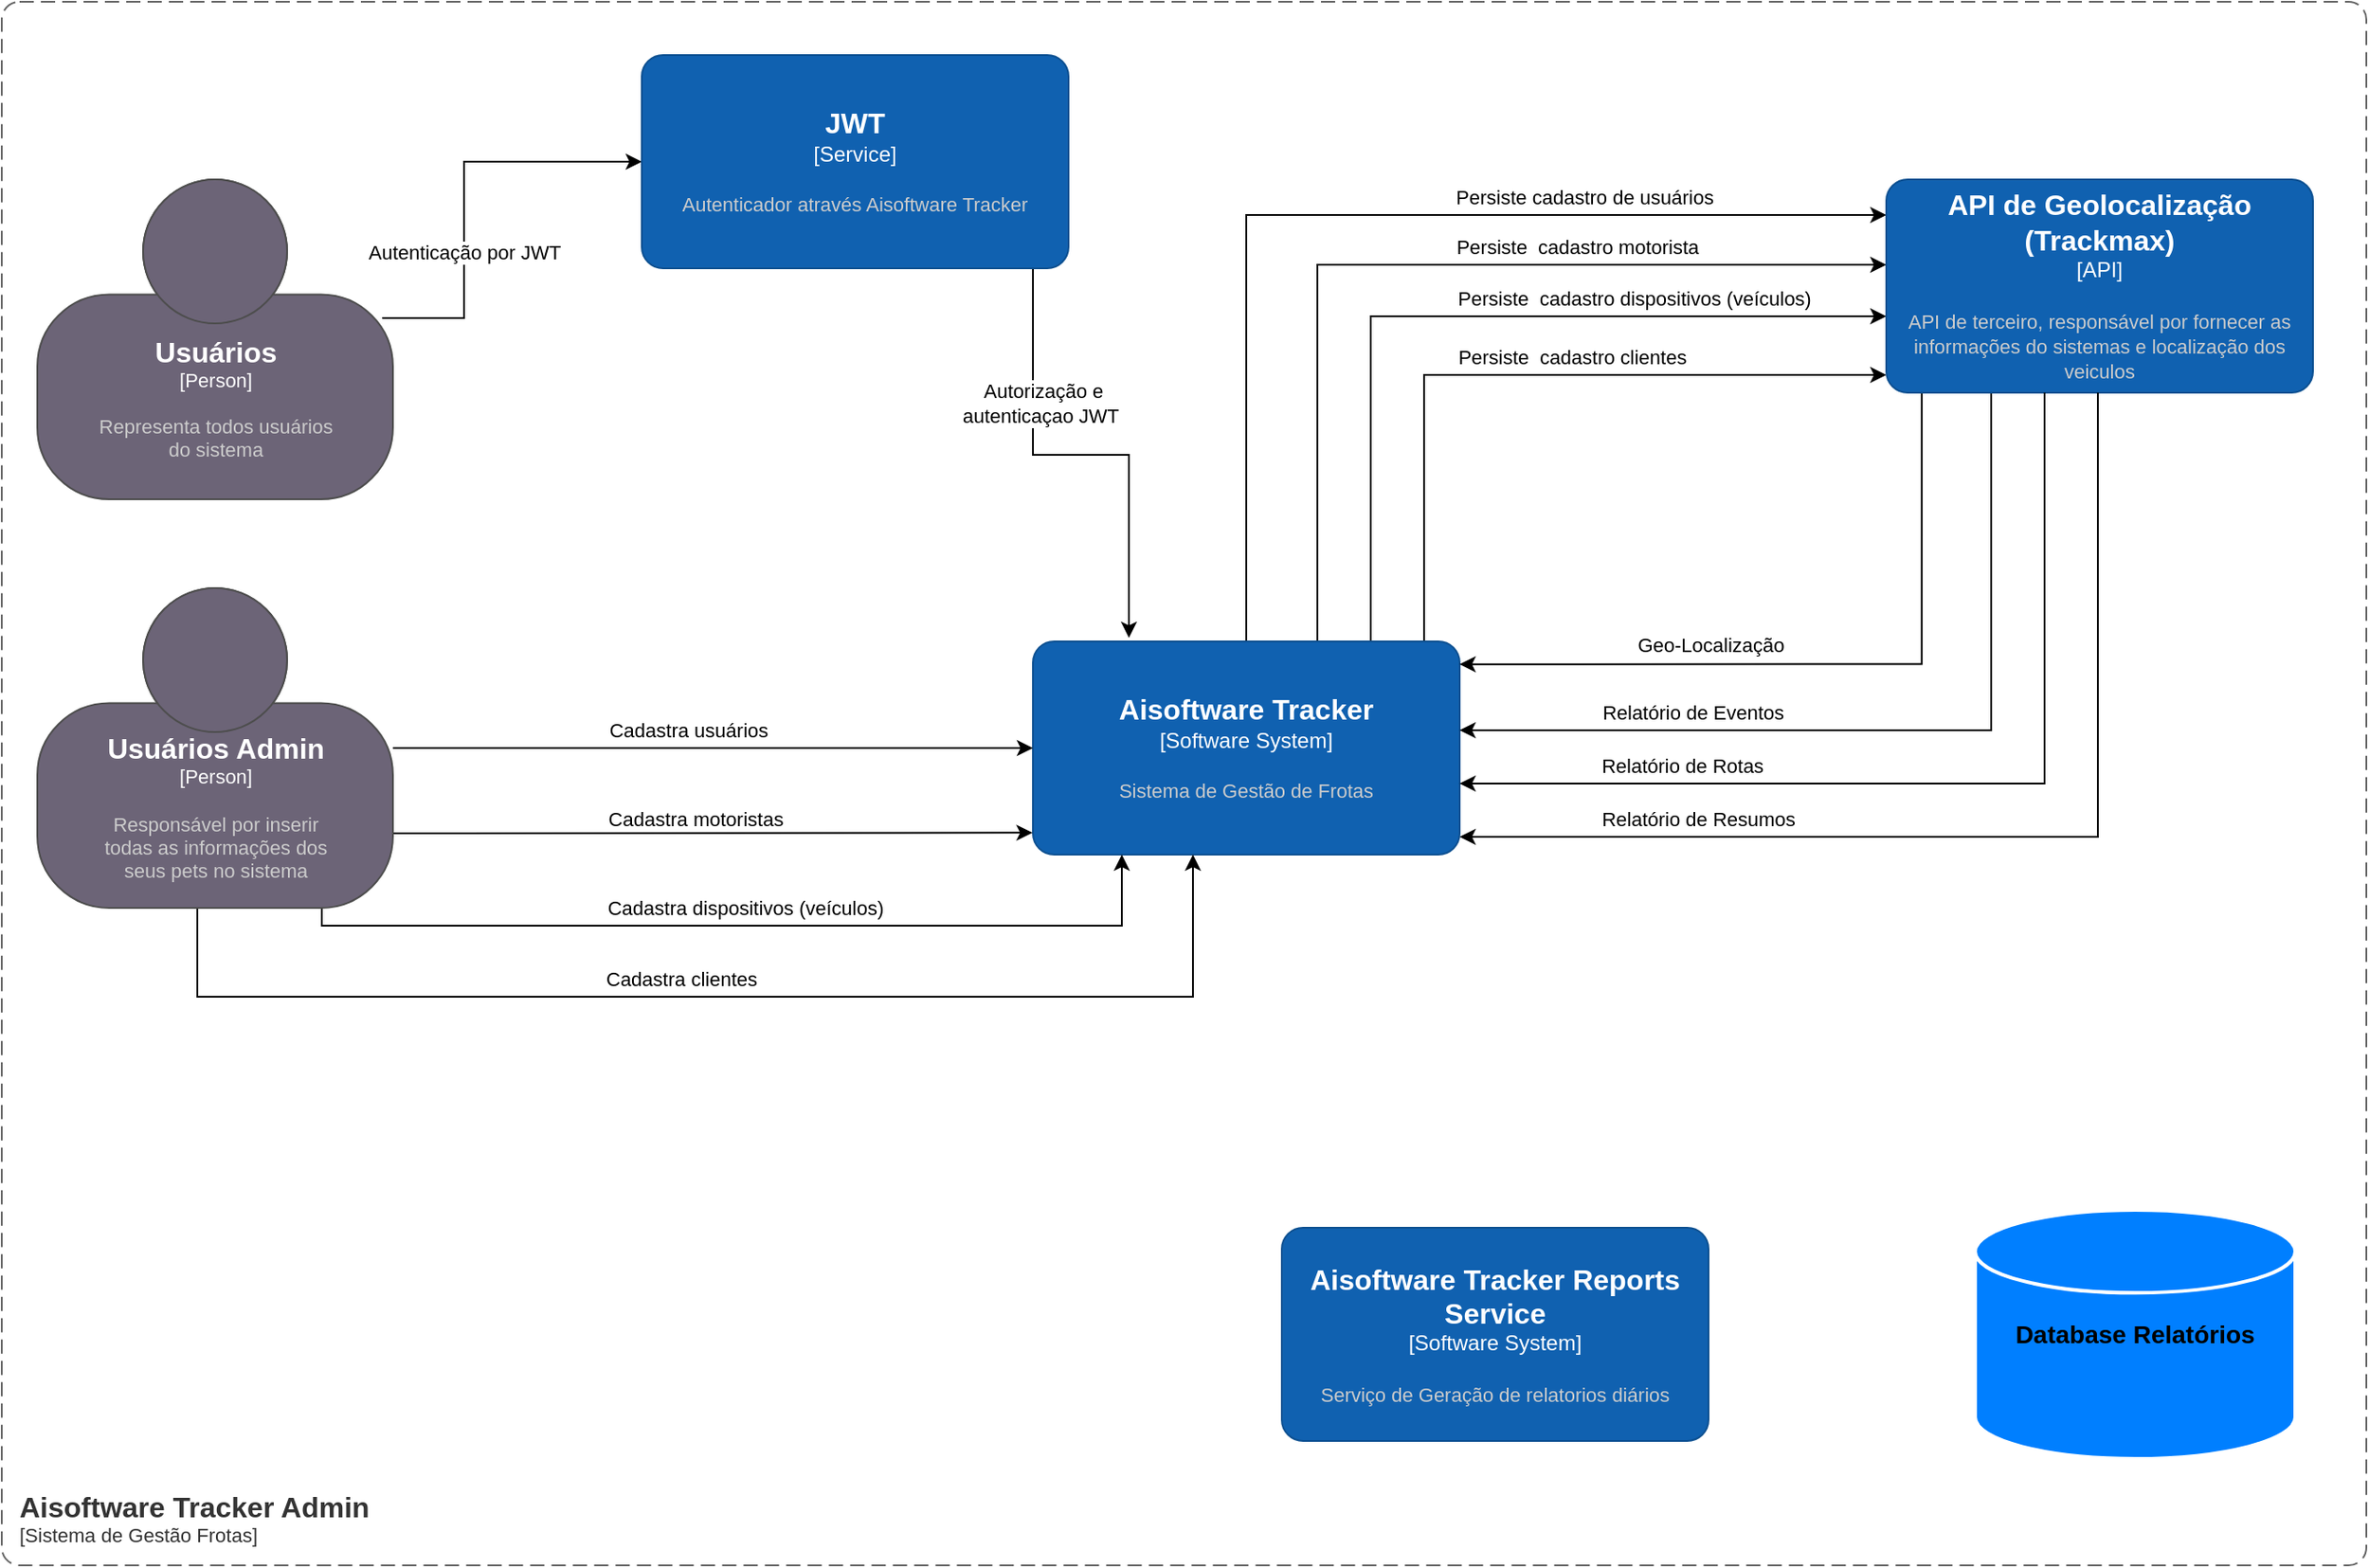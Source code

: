 <mxfile version="20.2.3" type="device"><diagram id="1LQYR9zd2X4RSZXD0-Lx" name="Página-1"><mxGraphModel dx="1713" dy="1563" grid="1" gridSize="10" guides="1" tooltips="1" connect="1" arrows="1" fold="1" page="1" pageScale="1" pageWidth="827" pageHeight="1169" math="0" shadow="0"><root><mxCell id="0"/><mxCell id="1" parent="0"/><mxCell id="cpB02MQpp9wjzwV3FRDV-1" style="edgeStyle=orthogonalEdgeStyle;rounded=0;orthogonalLoop=1;jettySize=auto;html=1;" edge="1" parent="1" source="cpB02MQpp9wjzwV3FRDV-9" target="cpB02MQpp9wjzwV3FRDV-30"><mxGeometry relative="1" as="geometry"><Array as="points"><mxPoint x="120" y="40"/></Array></mxGeometry></mxCell><mxCell id="cpB02MQpp9wjzwV3FRDV-2" value="Persiste cadastro de usuários" style="edgeLabel;html=1;align=center;verticalAlign=middle;resizable=0;points=[];" vertex="1" connectable="0" parent="cpB02MQpp9wjzwV3FRDV-1"><mxGeometry x="0.3" y="-2" relative="1" as="geometry"><mxPoint x="40" y="-12" as="offset"/></mxGeometry></mxCell><mxCell id="cpB02MQpp9wjzwV3FRDV-3" style="edgeStyle=orthogonalEdgeStyle;rounded=0;orthogonalLoop=1;jettySize=auto;html=1;entryX=0;entryY=0.5;entryDx=0;entryDy=0;entryPerimeter=0;" edge="1" parent="1"><mxGeometry relative="1" as="geometry"><Array as="points"><mxPoint x="160" y="68"/></Array><mxPoint x="160" y="280" as="sourcePoint"/><mxPoint x="480" y="68.0" as="targetPoint"/></mxGeometry></mxCell><mxCell id="cpB02MQpp9wjzwV3FRDV-4" value="Persiste&amp;nbsp; cadastro motorista" style="edgeLabel;html=1;align=center;verticalAlign=middle;resizable=0;points=[];" vertex="1" connectable="0" parent="cpB02MQpp9wjzwV3FRDV-3"><mxGeometry x="0.335" relative="1" as="geometry"><mxPoint x="3" y="-10" as="offset"/></mxGeometry></mxCell><mxCell id="cpB02MQpp9wjzwV3FRDV-5" style="edgeStyle=orthogonalEdgeStyle;rounded=0;orthogonalLoop=1;jettySize=auto;html=1;" edge="1" parent="1"><mxGeometry relative="1" as="geometry"><Array as="points"><mxPoint x="220" y="130"/></Array><mxPoint x="220" y="280" as="sourcePoint"/><mxPoint x="480" y="130" as="targetPoint"/></mxGeometry></mxCell><mxCell id="cpB02MQpp9wjzwV3FRDV-6" value="Persiste&amp;nbsp; cadastro clientes" style="edgeLabel;html=1;align=center;verticalAlign=middle;resizable=0;points=[];" vertex="1" connectable="0" parent="cpB02MQpp9wjzwV3FRDV-5"><mxGeometry x="0.081" y="3" relative="1" as="geometry"><mxPoint x="11" y="-7" as="offset"/></mxGeometry></mxCell><mxCell id="cpB02MQpp9wjzwV3FRDV-7" style="edgeStyle=orthogonalEdgeStyle;rounded=0;orthogonalLoop=1;jettySize=auto;html=1;entryX=0;entryY=0.75;entryDx=0;entryDy=0;entryPerimeter=0;" edge="1" parent="1"><mxGeometry relative="1" as="geometry"><mxPoint x="190" y="280" as="sourcePoint"/><mxPoint x="480" y="97" as="targetPoint"/><Array as="points"><mxPoint x="190" y="267"/><mxPoint x="190" y="97"/></Array></mxGeometry></mxCell><mxCell id="cpB02MQpp9wjzwV3FRDV-8" value="Persiste&amp;nbsp; cadastro dispositivos (veículos)" style="edgeLabel;html=1;align=center;verticalAlign=middle;resizable=0;points=[];" vertex="1" connectable="0" parent="cpB02MQpp9wjzwV3FRDV-7"><mxGeometry x="0.315" y="4" relative="1" as="geometry"><mxPoint x="20" y="-6" as="offset"/></mxGeometry></mxCell><object placeholders="1" c4Name="Aisoftware Tracker" c4Type="Software System" c4Description="Sistema de Gestão de Frotas " label="&lt;font style=&quot;font-size: 16px&quot;&gt;&lt;b&gt;%c4Name%&lt;/b&gt;&lt;/font&gt;&lt;div&gt;[%c4Type%]&lt;/div&gt;&lt;br&gt;&lt;div&gt;&lt;font style=&quot;font-size: 11px&quot;&gt;&lt;font color=&quot;#cccccc&quot;&gt;%c4Description%&lt;/font&gt;&lt;/div&gt;" id="cpB02MQpp9wjzwV3FRDV-9"><mxCell style="rounded=1;whiteSpace=wrap;html=1;labelBackgroundColor=none;fillColor=#1061B0;fontColor=#ffffff;align=center;arcSize=10;strokeColor=#0D5091;metaEdit=1;resizable=0;points=[[0.25,0,0],[0.5,0,0],[0.75,0,0],[1,0.25,0],[1,0.5,0],[1,0.75,0],[0.75,1,0],[0.5,1,0],[0.25,1,0],[0,0.75,0],[0,0.5,0],[0,0.25,0]];" vertex="1" parent="1"><mxGeometry y="280" width="240" height="120" as="geometry"/></mxCell></object><mxCell id="cpB02MQpp9wjzwV3FRDV-10" style="shape=connector;rounded=0;orthogonalLoop=1;jettySize=auto;html=1;labelBackgroundColor=default;fontFamily=Helvetica;fontSize=11;fontColor=default;endArrow=classic;strokeColor=default;exitX=0.97;exitY=0.433;exitDx=0;exitDy=0;exitPerimeter=0;entryX=0;entryY=0.5;entryDx=0;entryDy=0;entryPerimeter=0;" edge="1" parent="1" source="cpB02MQpp9wjzwV3FRDV-25" target="cpB02MQpp9wjzwV3FRDV-24"><mxGeometry relative="1" as="geometry"><mxPoint x="-440" y="30" as="sourcePoint"/><mxPoint x="-240" y="-10" as="targetPoint"/><Array as="points"><mxPoint x="-320" y="98"/><mxPoint x="-320" y="10"/><mxPoint x="-260" y="10"/></Array></mxGeometry></mxCell><mxCell id="cpB02MQpp9wjzwV3FRDV-11" value="Autenticação por JWT" style="edgeLabel;html=1;align=center;verticalAlign=middle;resizable=0;points=[];fontSize=11;fontFamily=Helvetica;fontColor=default;" vertex="1" connectable="0" parent="cpB02MQpp9wjzwV3FRDV-10"><mxGeometry x="0.117" y="6" relative="1" as="geometry"><mxPoint x="6" y="47" as="offset"/></mxGeometry></mxCell><mxCell id="cpB02MQpp9wjzwV3FRDV-12" style="edgeStyle=orthogonalEdgeStyle;shape=connector;curved=1;rounded=0;orthogonalLoop=1;jettySize=auto;html=1;entryX=0;entryY=0.5;entryDx=0;entryDy=0;entryPerimeter=0;labelBackgroundColor=default;fontFamily=Helvetica;fontSize=11;fontColor=default;endArrow=classic;strokeColor=default;" edge="1" parent="1" source="cpB02MQpp9wjzwV3FRDV-20" target="cpB02MQpp9wjzwV3FRDV-9"><mxGeometry relative="1" as="geometry"/></mxCell><mxCell id="cpB02MQpp9wjzwV3FRDV-13" value="Cadastra usuários" style="edgeLabel;html=1;align=center;verticalAlign=middle;resizable=0;points=[];fontSize=11;fontFamily=Helvetica;fontColor=default;" vertex="1" connectable="0" parent="cpB02MQpp9wjzwV3FRDV-12"><mxGeometry x="-0.298" y="6" relative="1" as="geometry"><mxPoint x="39" y="-4" as="offset"/></mxGeometry></mxCell><mxCell id="cpB02MQpp9wjzwV3FRDV-14" style="edgeStyle=orthogonalEdgeStyle;shape=connector;curved=1;rounded=0;orthogonalLoop=1;jettySize=auto;html=1;entryX=-0.001;entryY=0.897;entryDx=0;entryDy=0;entryPerimeter=0;labelBackgroundColor=default;fontFamily=Helvetica;fontSize=11;fontColor=default;endArrow=classic;strokeColor=default;" edge="1" parent="1" target="cpB02MQpp9wjzwV3FRDV-9"><mxGeometry relative="1" as="geometry"><mxPoint x="-360" y="388.0" as="sourcePoint"/></mxGeometry></mxCell><mxCell id="cpB02MQpp9wjzwV3FRDV-15" value="Cadastra motoristas" style="edgeLabel;html=1;align=center;verticalAlign=middle;resizable=0;points=[];fontSize=11;fontFamily=Helvetica;fontColor=default;" vertex="1" connectable="0" parent="cpB02MQpp9wjzwV3FRDV-14"><mxGeometry x="0.083" y="2" relative="1" as="geometry"><mxPoint x="-25" y="-6" as="offset"/></mxGeometry></mxCell><mxCell id="cpB02MQpp9wjzwV3FRDV-16" style="edgeStyle=orthogonalEdgeStyle;rounded=0;orthogonalLoop=1;jettySize=auto;html=1;" edge="1" parent="1" source="cpB02MQpp9wjzwV3FRDV-20"><mxGeometry relative="1" as="geometry"><Array as="points"><mxPoint x="-400" y="440"/><mxPoint x="50" y="440"/></Array><mxPoint x="50" y="400" as="targetPoint"/></mxGeometry></mxCell><mxCell id="cpB02MQpp9wjzwV3FRDV-17" value="Cadastra dispositivos (veículos)" style="edgeLabel;html=1;align=center;verticalAlign=middle;resizable=0;points=[];" vertex="1" connectable="0" parent="cpB02MQpp9wjzwV3FRDV-16"><mxGeometry x="-0.152" relative="1" as="geometry"><mxPoint x="36" y="-10" as="offset"/></mxGeometry></mxCell><mxCell id="cpB02MQpp9wjzwV3FRDV-18" style="edgeStyle=orthogonalEdgeStyle;rounded=0;orthogonalLoop=1;jettySize=auto;html=1;" edge="1" parent="1" source="cpB02MQpp9wjzwV3FRDV-20"><mxGeometry relative="1" as="geometry"><mxPoint x="90" y="400" as="targetPoint"/><Array as="points"><mxPoint x="-470" y="480"/><mxPoint x="90" y="480"/></Array></mxGeometry></mxCell><mxCell id="cpB02MQpp9wjzwV3FRDV-19" value="Cadastra clientes" style="edgeLabel;html=1;align=center;verticalAlign=middle;resizable=0;points=[];" vertex="1" connectable="0" parent="cpB02MQpp9wjzwV3FRDV-18"><mxGeometry x="-0.408" y="1" relative="1" as="geometry"><mxPoint x="118" y="-9" as="offset"/></mxGeometry></mxCell><object placeholders="1" c4Name="Usuários Admin" c4Type="Person" c4Description="Responsável por inserir &#10;todas as informações dos &#10;seus pets no sistema" label="&lt;font style=&quot;font-size: 16px&quot;&gt;&lt;b&gt;%c4Name%&lt;/b&gt;&lt;/font&gt;&lt;div&gt;[%c4Type%]&lt;/div&gt;&lt;br&gt;&lt;div&gt;&lt;font style=&quot;font-size: 11px&quot;&gt;&lt;font color=&quot;#cccccc&quot;&gt;%c4Description%&lt;/font&gt;&lt;/div&gt;" id="cpB02MQpp9wjzwV3FRDV-20"><mxCell style="html=1;fontSize=11;dashed=0;whitespace=wrap;fillColor=#6C6477;strokeColor=#4D4D4D;fontColor=#ffffff;shape=mxgraph.c4.person2;align=center;metaEdit=1;points=[[0.5,0,0],[1,0.5,0],[1,0.75,0],[0.75,1,0],[0.5,1,0],[0.25,1,0],[0,0.75,0],[0,0.5,0]];resizable=0;" vertex="1" parent="1"><mxGeometry x="-560" y="250" width="200" height="180" as="geometry"/></mxCell></object><object placeholders="1" c4Name="Aisoftware Tracker Admin" c4Type="SystemScopeBoundary" c4Application="Sistema de Gestão Frotas" label="&lt;font style=&quot;font-size: 16px&quot;&gt;&lt;b&gt;&lt;div style=&quot;text-align: left&quot;&gt;%c4Name%&lt;/div&gt;&lt;/b&gt;&lt;/font&gt;&lt;div style=&quot;text-align: left&quot;&gt;[%c4Application%]&lt;/div&gt;" id="cpB02MQpp9wjzwV3FRDV-21"><mxCell style="rounded=1;fontSize=11;whiteSpace=wrap;html=1;dashed=1;arcSize=20;fillColor=none;strokeColor=#666666;fontColor=#333333;labelBackgroundColor=none;align=left;verticalAlign=bottom;labelBorderColor=none;spacingTop=0;spacing=10;dashPattern=8 4;metaEdit=1;rotatable=0;perimeter=rectanglePerimeter;noLabel=0;labelPadding=0;allowArrows=0;connectable=0;expand=0;recursiveResize=0;editable=1;pointerEvents=0;absoluteArcSize=1;points=[[0.25,0,0],[0.5,0,0],[0.75,0,0],[1,0.25,0],[1,0.5,0],[1,0.75,0],[0.75,1,0],[0.5,1,0],[0.25,1,0],[0,0.75,0],[0,0.5,0],[0,0.25,0]];" vertex="1" parent="1"><mxGeometry x="-580" y="-80" width="1330" height="880" as="geometry"/></mxCell></object><mxCell id="cpB02MQpp9wjzwV3FRDV-22" style="edgeStyle=orthogonalEdgeStyle;rounded=0;orthogonalLoop=1;jettySize=auto;html=1;entryX=0.225;entryY=-0.017;entryDx=0;entryDy=0;entryPerimeter=0;" edge="1" parent="1" source="cpB02MQpp9wjzwV3FRDV-24" target="cpB02MQpp9wjzwV3FRDV-9"><mxGeometry relative="1" as="geometry"><Array as="points"><mxPoint y="175"/><mxPoint x="54" y="175"/></Array></mxGeometry></mxCell><mxCell id="cpB02MQpp9wjzwV3FRDV-23" value="&amp;nbsp;Autorização e &lt;br&gt;autenticaçao JWT&lt;br&gt;" style="edgeLabel;html=1;align=center;verticalAlign=middle;resizable=0;points=[];" vertex="1" connectable="0" parent="cpB02MQpp9wjzwV3FRDV-22"><mxGeometry x="-0.42" y="4" relative="1" as="geometry"><mxPoint as="offset"/></mxGeometry></mxCell><object placeholders="1" c4Name="JWT" c4Type="Service" c4Description="Autenticador através Aisoftware Tracker" label="&lt;font style=&quot;font-size: 16px&quot;&gt;&lt;b&gt;%c4Name%&lt;/b&gt;&lt;/font&gt;&lt;div&gt;[%c4Type%]&lt;/div&gt;&lt;br&gt;&lt;div&gt;&lt;font style=&quot;font-size: 11px&quot;&gt;&lt;font color=&quot;#cccccc&quot;&gt;%c4Description%&lt;/font&gt;&lt;/div&gt;" id="cpB02MQpp9wjzwV3FRDV-24"><mxCell style="rounded=1;whiteSpace=wrap;html=1;labelBackgroundColor=none;fillColor=#1061B0;fontColor=#ffffff;align=center;arcSize=10;strokeColor=#0D5091;metaEdit=1;resizable=0;points=[[0.25,0,0],[0.5,0,0],[0.75,0,0],[1,0.25,0],[1,0.5,0],[1,0.75,0],[0.75,1,0],[0.5,1,0],[0.25,1,0],[0,0.75,0],[0,0.5,0],[0,0.25,0]];" vertex="1" parent="1"><mxGeometry x="-220" y="-50" width="240" height="120" as="geometry"/></mxCell></object><object placeholders="1" c4Name="Usuários" c4Type="Person" c4Description="Representa todos usuários &#10;do sistema" label="&lt;font style=&quot;font-size: 16px&quot;&gt;&lt;b&gt;%c4Name%&lt;/b&gt;&lt;/font&gt;&lt;div&gt;[%c4Type%]&lt;/div&gt;&lt;br&gt;&lt;div&gt;&lt;font style=&quot;font-size: 11px&quot;&gt;&lt;font color=&quot;#cccccc&quot;&gt;%c4Description%&lt;/font&gt;&lt;/div&gt;" id="cpB02MQpp9wjzwV3FRDV-25"><mxCell style="html=1;fontSize=11;dashed=0;whitespace=wrap;fillColor=#6C6477;strokeColor=#4D4D4D;fontColor=#ffffff;shape=mxgraph.c4.person2;align=center;metaEdit=1;points=[[0.5,0,0],[1,0.5,0],[1,0.75,0],[0.75,1,0],[0.5,1,0],[0.25,1,0],[0,0.75,0],[0,0.5,0]];resizable=0;" vertex="1" parent="1"><mxGeometry x="-560" y="20" width="200" height="180" as="geometry"/></mxCell></object><mxCell id="cpB02MQpp9wjzwV3FRDV-26" style="edgeStyle=orthogonalEdgeStyle;rounded=0;orthogonalLoop=1;jettySize=auto;html=1;entryX=1;entryY=0.107;entryDx=0;entryDy=0;entryPerimeter=0;fontSize=18;exitX=0.083;exitY=0.999;exitDx=0;exitDy=0;exitPerimeter=0;" edge="1" parent="1" source="cpB02MQpp9wjzwV3FRDV-30" target="cpB02MQpp9wjzwV3FRDV-9"><mxGeometry relative="1" as="geometry"><Array as="points"><mxPoint x="500" y="293"/></Array></mxGeometry></mxCell><mxCell id="cpB02MQpp9wjzwV3FRDV-27" value="&lt;font style=&quot;font-size: 11px;&quot;&gt;Geo-Localização&lt;/font&gt;" style="edgeLabel;html=1;align=center;verticalAlign=middle;resizable=0;points=[];fontSize=18;" vertex="1" connectable="0" parent="cpB02MQpp9wjzwV3FRDV-26"><mxGeometry x="0.423" y="1" relative="1" as="geometry"><mxPoint x="21" y="-14" as="offset"/></mxGeometry></mxCell><mxCell id="cpB02MQpp9wjzwV3FRDV-28" style="edgeStyle=orthogonalEdgeStyle;rounded=0;orthogonalLoop=1;jettySize=auto;html=1;fontSize=18;" edge="1" parent="1"><mxGeometry relative="1" as="geometry"><mxPoint x="240" y="330" as="targetPoint"/><mxPoint x="539" y="140" as="sourcePoint"/><Array as="points"><mxPoint x="539" y="330"/></Array></mxGeometry></mxCell><mxCell id="cpB02MQpp9wjzwV3FRDV-29" value="Relatório de Eventos" style="edgeLabel;html=1;align=center;verticalAlign=middle;resizable=0;points=[];fontSize=11;" vertex="1" connectable="0" parent="cpB02MQpp9wjzwV3FRDV-28"><mxGeometry x="0.597" y="-2" relative="1" as="geometry"><mxPoint x="32" y="-8" as="offset"/></mxGeometry></mxCell><object placeholders="1" c4Name="API de Geolocalização (Trackmax)" c4Type="API" c4Description="API de terceiro, responsável por fornecer as informações do sistemas e localização dos veiculos" label="&lt;font style=&quot;font-size: 16px&quot;&gt;&lt;b&gt;%c4Name%&lt;/b&gt;&lt;/font&gt;&lt;div&gt;[%c4Type%]&lt;/div&gt;&lt;br&gt;&lt;div&gt;&lt;font style=&quot;font-size: 11px&quot;&gt;&lt;font color=&quot;#cccccc&quot;&gt;%c4Description%&lt;/font&gt;&lt;/div&gt;" id="cpB02MQpp9wjzwV3FRDV-30"><mxCell style="rounded=1;whiteSpace=wrap;html=1;labelBackgroundColor=none;fillColor=#1061B0;fontColor=#ffffff;align=center;arcSize=10;strokeColor=#0D5091;metaEdit=1;resizable=0;points=[[0.25,0,0],[0.5,0,0],[0.75,0,0],[1,0.25,0],[1,0.5,0],[1,0.75,0],[0.75,1,0],[0.5,1,0],[0.25,1,0],[0,0.75,0],[0,0.5,0],[0,0.25,0]];" vertex="1" parent="1"><mxGeometry x="480" y="20" width="240" height="120" as="geometry"/></mxCell></object><mxCell id="cpB02MQpp9wjzwV3FRDV-31" style="edgeStyle=orthogonalEdgeStyle;rounded=0;orthogonalLoop=1;jettySize=auto;html=1;fontSize=18;" edge="1" parent="1"><mxGeometry relative="1" as="geometry"><mxPoint x="240" y="360" as="targetPoint"/><mxPoint x="569" y="140" as="sourcePoint"/><Array as="points"><mxPoint x="569" y="360"/></Array></mxGeometry></mxCell><mxCell id="cpB02MQpp9wjzwV3FRDV-32" value="Relatório de Rotas" style="edgeLabel;html=1;align=center;verticalAlign=middle;resizable=0;points=[];fontSize=11;" vertex="1" connectable="0" parent="cpB02MQpp9wjzwV3FRDV-31"><mxGeometry x="0.365" y="-2" relative="1" as="geometry"><mxPoint x="-50" y="-8" as="offset"/></mxGeometry></mxCell><mxCell id="cpB02MQpp9wjzwV3FRDV-33" style="edgeStyle=orthogonalEdgeStyle;rounded=0;orthogonalLoop=1;jettySize=auto;html=1;fontSize=18;" edge="1" parent="1"><mxGeometry relative="1" as="geometry"><mxPoint x="240" y="390" as="targetPoint"/><mxPoint x="599" y="140" as="sourcePoint"/><Array as="points"><mxPoint x="599" y="390"/></Array></mxGeometry></mxCell><mxCell id="cpB02MQpp9wjzwV3FRDV-34" value="Relatório de Resumos" style="edgeLabel;html=1;align=center;verticalAlign=middle;resizable=0;points=[];fontSize=11;" vertex="1" connectable="0" parent="cpB02MQpp9wjzwV3FRDV-33"><mxGeometry x="0.508" relative="1" as="geometry"><mxPoint x="-16" y="-10" as="offset"/></mxGeometry></mxCell><mxCell id="cpB02MQpp9wjzwV3FRDV-35" value="&lt;font style=&quot;font-size: 14px;&quot;&gt;&lt;b&gt;Database Relatórios&lt;/b&gt;&lt;/font&gt;" style="strokeWidth=2;html=1;shape=mxgraph.flowchart.database;whiteSpace=wrap;fillColor=#007FFF;strokeColor=#FFFFFF;" vertex="1" parent="1"><mxGeometry x="530" y="600" width="180" height="140" as="geometry"/></mxCell><object placeholders="1" c4Name="Aisoftware Tracker Reports Service" c4Type="Software System" c4Description="Serviço de Geração de relatorios diários" label="&lt;font style=&quot;font-size: 16px&quot;&gt;&lt;b&gt;%c4Name%&lt;/b&gt;&lt;/font&gt;&lt;div&gt;[%c4Type%]&lt;/div&gt;&lt;br&gt;&lt;div&gt;&lt;font style=&quot;font-size: 11px&quot;&gt;&lt;font color=&quot;#cccccc&quot;&gt;%c4Description%&lt;/font&gt;&lt;/div&gt;" id="cpB02MQpp9wjzwV3FRDV-36"><mxCell style="rounded=1;whiteSpace=wrap;html=1;labelBackgroundColor=none;fillColor=#1061B0;fontColor=#ffffff;align=center;arcSize=10;strokeColor=#0D5091;metaEdit=1;resizable=0;points=[[0.25,0,0],[0.5,0,0],[0.75,0,0],[1,0.25,0],[1,0.5,0],[1,0.75,0],[0.75,1,0],[0.5,1,0],[0.25,1,0],[0,0.75,0],[0,0.5,0],[0,0.25,0]];" vertex="1" parent="1"><mxGeometry x="140" y="610" width="240" height="120" as="geometry"/></mxCell></object></root></mxGraphModel></diagram></mxfile>